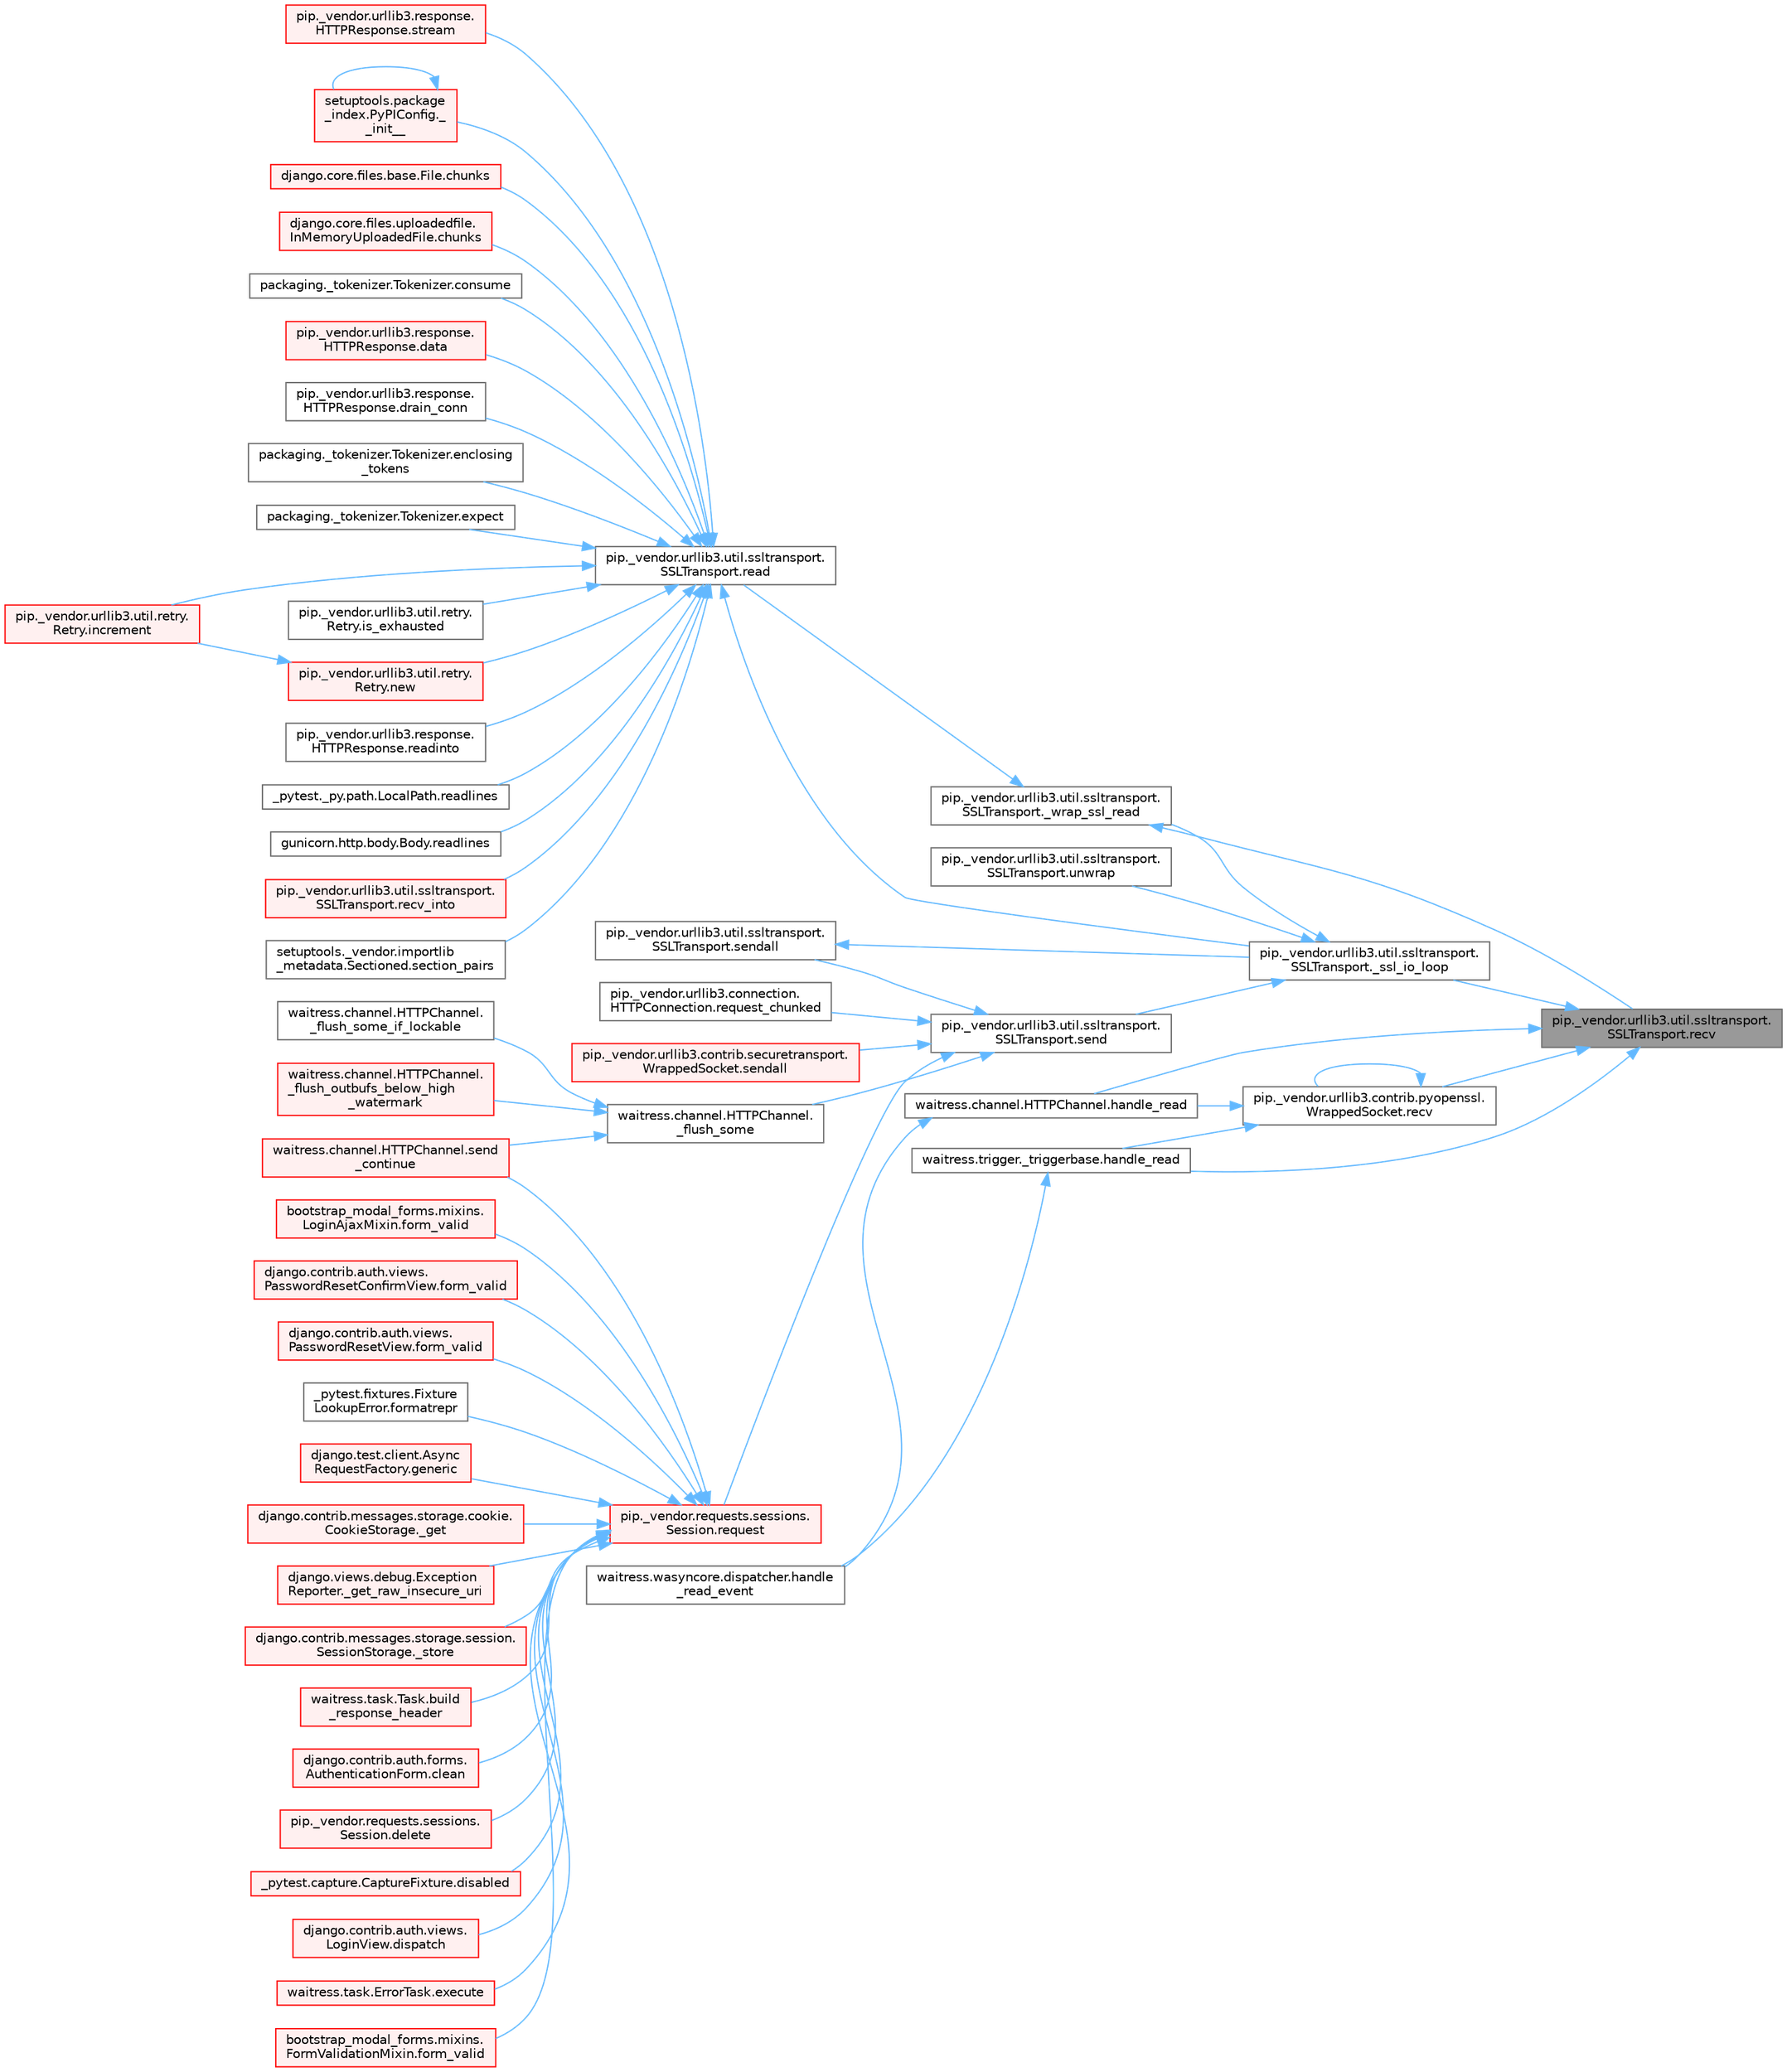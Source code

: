 digraph "pip._vendor.urllib3.util.ssltransport.SSLTransport.recv"
{
 // LATEX_PDF_SIZE
  bgcolor="transparent";
  edge [fontname=Helvetica,fontsize=10,labelfontname=Helvetica,labelfontsize=10];
  node [fontname=Helvetica,fontsize=10,shape=box,height=0.2,width=0.4];
  rankdir="RL";
  Node1 [id="Node000001",label="pip._vendor.urllib3.util.ssltransport.\lSSLTransport.recv",height=0.2,width=0.4,color="gray40", fillcolor="grey60", style="filled", fontcolor="black",tooltip=" "];
  Node1 -> Node2 [id="edge1_Node000001_Node000002",dir="back",color="steelblue1",style="solid",tooltip=" "];
  Node2 [id="Node000002",label="pip._vendor.urllib3.util.ssltransport.\lSSLTransport._ssl_io_loop",height=0.2,width=0.4,color="grey40", fillcolor="white", style="filled",URL="$classpip_1_1__vendor_1_1urllib3_1_1util_1_1ssltransport_1_1_s_s_l_transport.html#ad0764a4c9957eb48bea4ee9d559192f7",tooltip=" "];
  Node2 -> Node3 [id="edge2_Node000002_Node000003",dir="back",color="steelblue1",style="solid",tooltip=" "];
  Node3 [id="Node000003",label="pip._vendor.urllib3.util.ssltransport.\lSSLTransport._wrap_ssl_read",height=0.2,width=0.4,color="grey40", fillcolor="white", style="filled",URL="$classpip_1_1__vendor_1_1urllib3_1_1util_1_1ssltransport_1_1_s_s_l_transport.html#aaf395c806353eee2ffb46f65791050f1",tooltip=" "];
  Node3 -> Node4 [id="edge3_Node000003_Node000004",dir="back",color="steelblue1",style="solid",tooltip=" "];
  Node4 [id="Node000004",label="pip._vendor.urllib3.util.ssltransport.\lSSLTransport.read",height=0.2,width=0.4,color="grey40", fillcolor="white", style="filled",URL="$classpip_1_1__vendor_1_1urllib3_1_1util_1_1ssltransport_1_1_s_s_l_transport.html#a3311c85a8b31a1b389bd7013abdf6fd3",tooltip=" "];
  Node4 -> Node5 [id="edge4_Node000004_Node000005",dir="back",color="steelblue1",style="solid",tooltip=" "];
  Node5 [id="Node000005",label="setuptools.package\l_index.PyPIConfig._\l_init__",height=0.2,width=0.4,color="red", fillcolor="#FFF0F0", style="filled",URL="$classsetuptools_1_1package__index_1_1_py_p_i_config.html#aaaf43ad63ae6fe8ffed0e48774e437b6",tooltip=" "];
  Node5 -> Node5 [id="edge5_Node000005_Node000005",dir="back",color="steelblue1",style="solid",tooltip=" "];
  Node4 -> Node2 [id="edge6_Node000004_Node000002",dir="back",color="steelblue1",style="solid",tooltip=" "];
  Node4 -> Node37 [id="edge7_Node000004_Node000037",dir="back",color="steelblue1",style="solid",tooltip=" "];
  Node37 [id="Node000037",label="django.core.files.base.File.chunks",height=0.2,width=0.4,color="red", fillcolor="#FFF0F0", style="filled",URL="$classdjango_1_1core_1_1files_1_1base_1_1_file.html#ad17ccdad55ee2a18e7b9e3911ee8ebcb",tooltip=" "];
  Node4 -> Node41 [id="edge8_Node000004_Node000041",dir="back",color="steelblue1",style="solid",tooltip=" "];
  Node41 [id="Node000041",label="django.core.files.uploadedfile.\lInMemoryUploadedFile.chunks",height=0.2,width=0.4,color="red", fillcolor="#FFF0F0", style="filled",URL="$classdjango_1_1core_1_1files_1_1uploadedfile_1_1_in_memory_uploaded_file.html#adc0e015945bc5d33673ec1d0f2b73074",tooltip=" "];
  Node4 -> Node42 [id="edge9_Node000004_Node000042",dir="back",color="steelblue1",style="solid",tooltip=" "];
  Node42 [id="Node000042",label="packaging._tokenizer.Tokenizer.consume",height=0.2,width=0.4,color="grey40", fillcolor="white", style="filled",URL="$classpackaging_1_1__tokenizer_1_1_tokenizer.html#aff74eaccaae690982aaaba5cb9a4d051",tooltip=" "];
  Node4 -> Node43 [id="edge10_Node000004_Node000043",dir="back",color="steelblue1",style="solid",tooltip=" "];
  Node43 [id="Node000043",label="pip._vendor.urllib3.response.\lHTTPResponse.data",height=0.2,width=0.4,color="red", fillcolor="#FFF0F0", style="filled",URL="$classpip_1_1__vendor_1_1urllib3_1_1response_1_1_h_t_t_p_response.html#abf3c538704803faf453331b0031f3bdd",tooltip=" "];
  Node4 -> Node745 [id="edge11_Node000004_Node000745",dir="back",color="steelblue1",style="solid",tooltip=" "];
  Node745 [id="Node000745",label="pip._vendor.urllib3.response.\lHTTPResponse.drain_conn",height=0.2,width=0.4,color="grey40", fillcolor="white", style="filled",URL="$classpip_1_1__vendor_1_1urllib3_1_1response_1_1_h_t_t_p_response.html#ad5ca98b71fbb5094f5db062b07b26eb1",tooltip=" "];
  Node4 -> Node746 [id="edge12_Node000004_Node000746",dir="back",color="steelblue1",style="solid",tooltip=" "];
  Node746 [id="Node000746",label="packaging._tokenizer.Tokenizer.enclosing\l_tokens",height=0.2,width=0.4,color="grey40", fillcolor="white", style="filled",URL="$classpackaging_1_1__tokenizer_1_1_tokenizer.html#a27f8cfa7a5ed91e0cba1923b9b18da3d",tooltip=" "];
  Node4 -> Node747 [id="edge13_Node000004_Node000747",dir="back",color="steelblue1",style="solid",tooltip=" "];
  Node747 [id="Node000747",label="packaging._tokenizer.Tokenizer.expect",height=0.2,width=0.4,color="grey40", fillcolor="white", style="filled",URL="$classpackaging_1_1__tokenizer_1_1_tokenizer.html#a151b21b99f387eddd422cd0dcf2064dd",tooltip=" "];
  Node4 -> Node467 [id="edge14_Node000004_Node000467",dir="back",color="steelblue1",style="solid",tooltip=" "];
  Node467 [id="Node000467",label="pip._vendor.urllib3.util.retry.\lRetry.increment",height=0.2,width=0.4,color="red", fillcolor="#FFF0F0", style="filled",URL="$classpip_1_1__vendor_1_1urllib3_1_1util_1_1retry_1_1_retry.html#a88dd993ccb2ef4b2bfa9ad0571374b12",tooltip=" "];
  Node4 -> Node748 [id="edge15_Node000004_Node000748",dir="back",color="steelblue1",style="solid",tooltip=" "];
  Node748 [id="Node000748",label="pip._vendor.urllib3.util.retry.\lRetry.is_exhausted",height=0.2,width=0.4,color="grey40", fillcolor="white", style="filled",URL="$classpip_1_1__vendor_1_1urllib3_1_1util_1_1retry_1_1_retry.html#ad8d42bd72e35f497daf9a0359560969d",tooltip=" "];
  Node4 -> Node749 [id="edge16_Node000004_Node000749",dir="back",color="steelblue1",style="solid",tooltip=" "];
  Node749 [id="Node000749",label="pip._vendor.urllib3.util.retry.\lRetry.new",height=0.2,width=0.4,color="red", fillcolor="#FFF0F0", style="filled",URL="$classpip_1_1__vendor_1_1urllib3_1_1util_1_1retry_1_1_retry.html#ab806585412b9d9b3c0d882fb4bd8d3c0",tooltip=" "];
  Node749 -> Node467 [id="edge17_Node000749_Node000467",dir="back",color="steelblue1",style="solid",tooltip=" "];
  Node4 -> Node778 [id="edge18_Node000004_Node000778",dir="back",color="steelblue1",style="solid",tooltip=" "];
  Node778 [id="Node000778",label="pip._vendor.urllib3.response.\lHTTPResponse.readinto",height=0.2,width=0.4,color="grey40", fillcolor="white", style="filled",URL="$classpip_1_1__vendor_1_1urllib3_1_1response_1_1_h_t_t_p_response.html#a0988b6687696efed2e04f897eab47ac4",tooltip=" "];
  Node4 -> Node779 [id="edge19_Node000004_Node000779",dir="back",color="steelblue1",style="solid",tooltip=" "];
  Node779 [id="Node000779",label="_pytest._py.path.LocalPath.readlines",height=0.2,width=0.4,color="grey40", fillcolor="white", style="filled",URL="$class__pytest_1_1__py_1_1path_1_1_local_path.html#ab4ae86092b85919c6d43e793d049c3b3",tooltip=" "];
  Node4 -> Node780 [id="edge20_Node000004_Node000780",dir="back",color="steelblue1",style="solid",tooltip=" "];
  Node780 [id="Node000780",label="gunicorn.http.body.Body.readlines",height=0.2,width=0.4,color="grey40", fillcolor="white", style="filled",URL="$classgunicorn_1_1http_1_1body_1_1_body.html#adfec992d9fa8fbca15e35ea1ad4fae63",tooltip=" "];
  Node4 -> Node781 [id="edge21_Node000004_Node000781",dir="back",color="steelblue1",style="solid",tooltip=" "];
  Node781 [id="Node000781",label="pip._vendor.urllib3.util.ssltransport.\lSSLTransport.recv_into",height=0.2,width=0.4,color="red", fillcolor="#FFF0F0", style="filled",URL="$classpip_1_1__vendor_1_1urllib3_1_1util_1_1ssltransport_1_1_s_s_l_transport.html#a9d8da497d2fe869c1f3f9ad1de30fd0c",tooltip=" "];
  Node4 -> Node782 [id="edge22_Node000004_Node000782",dir="back",color="steelblue1",style="solid",tooltip=" "];
  Node782 [id="Node000782",label="setuptools._vendor.importlib\l_metadata.Sectioned.section_pairs",height=0.2,width=0.4,color="grey40", fillcolor="white", style="filled",URL="$classsetuptools_1_1__vendor_1_1importlib__metadata_1_1_sectioned.html#a1a649cd858c63bbcb2016883995ae6a7",tooltip=" "];
  Node4 -> Node187 [id="edge23_Node000004_Node000187",dir="back",color="steelblue1",style="solid",tooltip=" "];
  Node187 [id="Node000187",label="pip._vendor.urllib3.response.\lHTTPResponse.stream",height=0.2,width=0.4,color="red", fillcolor="#FFF0F0", style="filled",URL="$classpip_1_1__vendor_1_1urllib3_1_1response_1_1_h_t_t_p_response.html#a8d802b25f09dd341838a1d631ffc4f62",tooltip=" "];
  Node3 -> Node1 [id="edge24_Node000003_Node000001",dir="back",color="steelblue1",style="solid",tooltip=" "];
  Node2 -> Node3176 [id="edge25_Node000002_Node003176",dir="back",color="steelblue1",style="solid",tooltip=" "];
  Node3176 [id="Node003176",label="pip._vendor.urllib3.util.ssltransport.\lSSLTransport.send",height=0.2,width=0.4,color="grey40", fillcolor="white", style="filled",URL="$classpip_1_1__vendor_1_1urllib3_1_1util_1_1ssltransport_1_1_s_s_l_transport.html#ae07b4d8069dbc1dab07b52db5acdb71a",tooltip=" "];
  Node3176 -> Node86 [id="edge26_Node003176_Node000086",dir="back",color="steelblue1",style="solid",tooltip=" "];
  Node86 [id="Node000086",label="waitress.channel.HTTPChannel.\l_flush_some",height=0.2,width=0.4,color="grey40", fillcolor="white", style="filled",URL="$classwaitress_1_1channel_1_1_h_t_t_p_channel.html#af4abc69cb0ebdecacfe3e79bda37a43f",tooltip=" "];
  Node86 -> Node87 [id="edge27_Node000086_Node000087",dir="back",color="steelblue1",style="solid",tooltip=" "];
  Node87 [id="Node000087",label="waitress.channel.HTTPChannel.\l_flush_outbufs_below_high\l_watermark",height=0.2,width=0.4,color="red", fillcolor="#FFF0F0", style="filled",URL="$classwaitress_1_1channel_1_1_h_t_t_p_channel.html#a08c6e441a5c3f81ea09b64cb6ae49361",tooltip=" "];
  Node86 -> Node90 [id="edge28_Node000086_Node000090",dir="back",color="steelblue1",style="solid",tooltip=" "];
  Node90 [id="Node000090",label="waitress.channel.HTTPChannel.\l_flush_some_if_lockable",height=0.2,width=0.4,color="grey40", fillcolor="white", style="filled",URL="$classwaitress_1_1channel_1_1_h_t_t_p_channel.html#a187eba2d736d51b0d2fd6a170965dedb",tooltip=" "];
  Node86 -> Node91 [id="edge29_Node000086_Node000091",dir="back",color="steelblue1",style="solid",tooltip=" "];
  Node91 [id="Node000091",label="waitress.channel.HTTPChannel.send\l_continue",height=0.2,width=0.4,color="red", fillcolor="#FFF0F0", style="filled",URL="$classwaitress_1_1channel_1_1_h_t_t_p_channel.html#aaa901d6ee7325ec9a983e00b67e4959f",tooltip=" "];
  Node3176 -> Node93 [id="edge30_Node003176_Node000093",dir="back",color="steelblue1",style="solid",tooltip=" "];
  Node93 [id="Node000093",label="pip._vendor.requests.sessions.\lSession.request",height=0.2,width=0.4,color="red", fillcolor="#FFF0F0", style="filled",URL="$classpip_1_1__vendor_1_1requests_1_1sessions_1_1_session.html#a3dddfa16e93faa1a1a553936d913482b",tooltip=" "];
  Node93 -> Node94 [id="edge31_Node000093_Node000094",dir="back",color="steelblue1",style="solid",tooltip=" "];
  Node94 [id="Node000094",label="django.contrib.messages.storage.cookie.\lCookieStorage._get",height=0.2,width=0.4,color="red", fillcolor="#FFF0F0", style="filled",URL="$classdjango_1_1contrib_1_1messages_1_1storage_1_1cookie_1_1_cookie_storage.html#a39d084f6072109675c9ef06c047174e8",tooltip=" "];
  Node93 -> Node120 [id="edge32_Node000093_Node000120",dir="back",color="steelblue1",style="solid",tooltip=" "];
  Node120 [id="Node000120",label="django.views.debug.Exception\lReporter._get_raw_insecure_uri",height=0.2,width=0.4,color="red", fillcolor="#FFF0F0", style="filled",URL="$classdjango_1_1views_1_1debug_1_1_exception_reporter.html#a7a7120cc6b92c3e1a0b855e351c30f42",tooltip=" "];
  Node93 -> Node124 [id="edge33_Node000093_Node000124",dir="back",color="steelblue1",style="solid",tooltip=" "];
  Node124 [id="Node000124",label="django.contrib.messages.storage.session.\lSessionStorage._store",height=0.2,width=0.4,color="red", fillcolor="#FFF0F0", style="filled",URL="$classdjango_1_1contrib_1_1messages_1_1storage_1_1session_1_1_session_storage.html#a371ed03facbc7ae28602ede4c99950d0",tooltip=" "];
  Node93 -> Node2447 [id="edge34_Node000093_Node002447",dir="back",color="steelblue1",style="solid",tooltip=" "];
  Node2447 [id="Node002447",label="waitress.task.Task.build\l_response_header",height=0.2,width=0.4,color="red", fillcolor="#FFF0F0", style="filled",URL="$classwaitress_1_1task_1_1_task.html#a4f20433be6bea4c797bfeb62408b997e",tooltip=" "];
  Node93 -> Node3060 [id="edge35_Node000093_Node003060",dir="back",color="steelblue1",style="solid",tooltip=" "];
  Node3060 [id="Node003060",label="django.contrib.auth.forms.\lAuthenticationForm.clean",height=0.2,width=0.4,color="red", fillcolor="#FFF0F0", style="filled",URL="$classdjango_1_1contrib_1_1auth_1_1forms_1_1_authentication_form.html#a92d28be6696caa8d1b7068eefe81793a",tooltip=" "];
  Node93 -> Node3061 [id="edge36_Node000093_Node003061",dir="back",color="steelblue1",style="solid",tooltip=" "];
  Node3061 [id="Node003061",label="pip._vendor.requests.sessions.\lSession.delete",height=0.2,width=0.4,color="red", fillcolor="#FFF0F0", style="filled",URL="$classpip_1_1__vendor_1_1requests_1_1sessions_1_1_session.html#abb6cd6b39dde48648dc875227e2e258e",tooltip=" "];
  Node93 -> Node3062 [id="edge37_Node000093_Node003062",dir="back",color="steelblue1",style="solid",tooltip=" "];
  Node3062 [id="Node003062",label="_pytest.capture.CaptureFixture.disabled",height=0.2,width=0.4,color="red", fillcolor="#FFF0F0", style="filled",URL="$class__pytest_1_1capture_1_1_capture_fixture.html#a3dda4f7495bd8fb93f4bd7dad2855d7f",tooltip=" "];
  Node93 -> Node2213 [id="edge38_Node000093_Node002213",dir="back",color="steelblue1",style="solid",tooltip=" "];
  Node2213 [id="Node002213",label="django.contrib.auth.views.\lLoginView.dispatch",height=0.2,width=0.4,color="red", fillcolor="#FFF0F0", style="filled",URL="$classdjango_1_1contrib_1_1auth_1_1views_1_1_login_view.html#a69a0b11a6598453586c755b32dfc02c3",tooltip=" "];
  Node93 -> Node3067 [id="edge39_Node000093_Node003067",dir="back",color="steelblue1",style="solid",tooltip=" "];
  Node3067 [id="Node003067",label="waitress.task.ErrorTask.execute",height=0.2,width=0.4,color="red", fillcolor="#FFF0F0", style="filled",URL="$classwaitress_1_1task_1_1_error_task.html#ad5c6d14c13ba3d33e82b1b138e634bb0",tooltip=" "];
  Node93 -> Node3068 [id="edge40_Node000093_Node003068",dir="back",color="steelblue1",style="solid",tooltip=" "];
  Node3068 [id="Node003068",label="bootstrap_modal_forms.mixins.\lFormValidationMixin.form_valid",height=0.2,width=0.4,color="red", fillcolor="#FFF0F0", style="filled",URL="$classbootstrap__modal__forms_1_1mixins_1_1_form_validation_mixin.html#a415bfd631a922d1368281b015e04ba4c",tooltip=" "];
  Node93 -> Node3069 [id="edge41_Node000093_Node003069",dir="back",color="steelblue1",style="solid",tooltip=" "];
  Node3069 [id="Node003069",label="bootstrap_modal_forms.mixins.\lLoginAjaxMixin.form_valid",height=0.2,width=0.4,color="red", fillcolor="#FFF0F0", style="filled",URL="$classbootstrap__modal__forms_1_1mixins_1_1_login_ajax_mixin.html#a1cba170b69b7fd25ca43d399c808725e",tooltip=" "];
  Node93 -> Node3070 [id="edge42_Node000093_Node003070",dir="back",color="steelblue1",style="solid",tooltip=" "];
  Node3070 [id="Node003070",label="django.contrib.auth.views.\lPasswordResetConfirmView.form_valid",height=0.2,width=0.4,color="red", fillcolor="#FFF0F0", style="filled",URL="$classdjango_1_1contrib_1_1auth_1_1views_1_1_password_reset_confirm_view.html#a6da228b477be1871236a83c005301b3c",tooltip=" "];
  Node93 -> Node3071 [id="edge43_Node000093_Node003071",dir="back",color="steelblue1",style="solid",tooltip=" "];
  Node3071 [id="Node003071",label="django.contrib.auth.views.\lPasswordResetView.form_valid",height=0.2,width=0.4,color="red", fillcolor="#FFF0F0", style="filled",URL="$classdjango_1_1contrib_1_1auth_1_1views_1_1_password_reset_view.html#a1beeb7e6b51b528c0c10b3a74c0d51e3",tooltip=" "];
  Node93 -> Node3072 [id="edge44_Node000093_Node003072",dir="back",color="steelblue1",style="solid",tooltip=" "];
  Node3072 [id="Node003072",label="_pytest.fixtures.Fixture\lLookupError.formatrepr",height=0.2,width=0.4,color="grey40", fillcolor="white", style="filled",URL="$class__pytest_1_1fixtures_1_1_fixture_lookup_error.html#a22b5af6283420cffbeff550a445d243a",tooltip=" "];
  Node93 -> Node3073 [id="edge45_Node000093_Node003073",dir="back",color="steelblue1",style="solid",tooltip=" "];
  Node3073 [id="Node003073",label="django.test.client.Async\lRequestFactory.generic",height=0.2,width=0.4,color="red", fillcolor="#FFF0F0", style="filled",URL="$classdjango_1_1test_1_1client_1_1_async_request_factory.html#a470d6888694e77c09bd7d8bf6d588233",tooltip=" "];
  Node93 -> Node91 [id="edge46_Node000093_Node000091",dir="back",color="steelblue1",style="solid",tooltip=" "];
  Node3176 -> Node1577 [id="edge47_Node003176_Node001577",dir="back",color="steelblue1",style="solid",tooltip=" "];
  Node1577 [id="Node001577",label="pip._vendor.urllib3.connection.\lHTTPConnection.request_chunked",height=0.2,width=0.4,color="grey40", fillcolor="white", style="filled",URL="$classpip_1_1__vendor_1_1urllib3_1_1connection_1_1_h_t_t_p_connection.html#a9af6f422554c315fcde06d65e97becfc",tooltip=" "];
  Node3176 -> Node1578 [id="edge48_Node003176_Node001578",dir="back",color="steelblue1",style="solid",tooltip=" "];
  Node1578 [id="Node001578",label="pip._vendor.urllib3.contrib.securetransport.\lWrappedSocket.sendall",height=0.2,width=0.4,color="red", fillcolor="#FFF0F0", style="filled",URL="$classpip_1_1__vendor_1_1urllib3_1_1contrib_1_1securetransport_1_1_wrapped_socket.html#a67b9b212d8bdb9f37e14c33d3c28ce8e",tooltip=" "];
  Node3176 -> Node1579 [id="edge49_Node003176_Node001579",dir="back",color="steelblue1",style="solid",tooltip=" "];
  Node1579 [id="Node001579",label="pip._vendor.urllib3.util.ssltransport.\lSSLTransport.sendall",height=0.2,width=0.4,color="grey40", fillcolor="white", style="filled",URL="$classpip_1_1__vendor_1_1urllib3_1_1util_1_1ssltransport_1_1_s_s_l_transport.html#a6127132ecea729b7d77e99c6c6eac732",tooltip=" "];
  Node1579 -> Node2 [id="edge50_Node001579_Node000002",dir="back",color="steelblue1",style="solid",tooltip=" "];
  Node2 -> Node3177 [id="edge51_Node000002_Node003177",dir="back",color="steelblue1",style="solid",tooltip=" "];
  Node3177 [id="Node003177",label="pip._vendor.urllib3.util.ssltransport.\lSSLTransport.unwrap",height=0.2,width=0.4,color="grey40", fillcolor="white", style="filled",URL="$classpip_1_1__vendor_1_1urllib3_1_1util_1_1ssltransport_1_1_s_s_l_transport.html#a859f25ecb9c3e67eff6f2c0d5c4e0861",tooltip=" "];
  Node1 -> Node80 [id="edge52_Node000001_Node000080",dir="back",color="steelblue1",style="solid",tooltip=" "];
  Node80 [id="Node000080",label="waitress.channel.HTTPChannel.handle_read",height=0.2,width=0.4,color="grey40", fillcolor="white", style="filled",URL="$classwaitress_1_1channel_1_1_h_t_t_p_channel.html#a1d690aa5821ba04f0e06883c7d5791c1",tooltip=" "];
  Node80 -> Node81 [id="edge53_Node000080_Node000081",dir="back",color="steelblue1",style="solid",tooltip=" "];
  Node81 [id="Node000081",label="waitress.wasyncore.dispatcher.handle\l_read_event",height=0.2,width=0.4,color="grey40", fillcolor="white", style="filled",URL="$classwaitress_1_1wasyncore_1_1dispatcher.html#a1b0ff9a1c16ffdbba1a6177204c1050e",tooltip=" "];
  Node1 -> Node82 [id="edge54_Node000001_Node000082",dir="back",color="steelblue1",style="solid",tooltip=" "];
  Node82 [id="Node000082",label="waitress.trigger._triggerbase.handle_read",height=0.2,width=0.4,color="grey40", fillcolor="white", style="filled",URL="$classwaitress_1_1trigger_1_1__triggerbase.html#ae936df124a9b17bdf28417216f1916dc",tooltip=" "];
  Node82 -> Node81 [id="edge55_Node000082_Node000081",dir="back",color="steelblue1",style="solid",tooltip=" "];
  Node1 -> Node83 [id="edge56_Node000001_Node000083",dir="back",color="steelblue1",style="solid",tooltip=" "];
  Node83 [id="Node000083",label="pip._vendor.urllib3.contrib.pyopenssl.\lWrappedSocket.recv",height=0.2,width=0.4,color="grey40", fillcolor="white", style="filled",URL="$classpip_1_1__vendor_1_1urllib3_1_1contrib_1_1pyopenssl_1_1_wrapped_socket.html#a08819f615d9c5d6e3dc450b0a27a6de2",tooltip=" "];
  Node83 -> Node80 [id="edge57_Node000083_Node000080",dir="back",color="steelblue1",style="solid",tooltip=" "];
  Node83 -> Node82 [id="edge58_Node000083_Node000082",dir="back",color="steelblue1",style="solid",tooltip=" "];
  Node83 -> Node83 [id="edge59_Node000083_Node000083",dir="back",color="steelblue1",style="solid",tooltip=" "];
}
